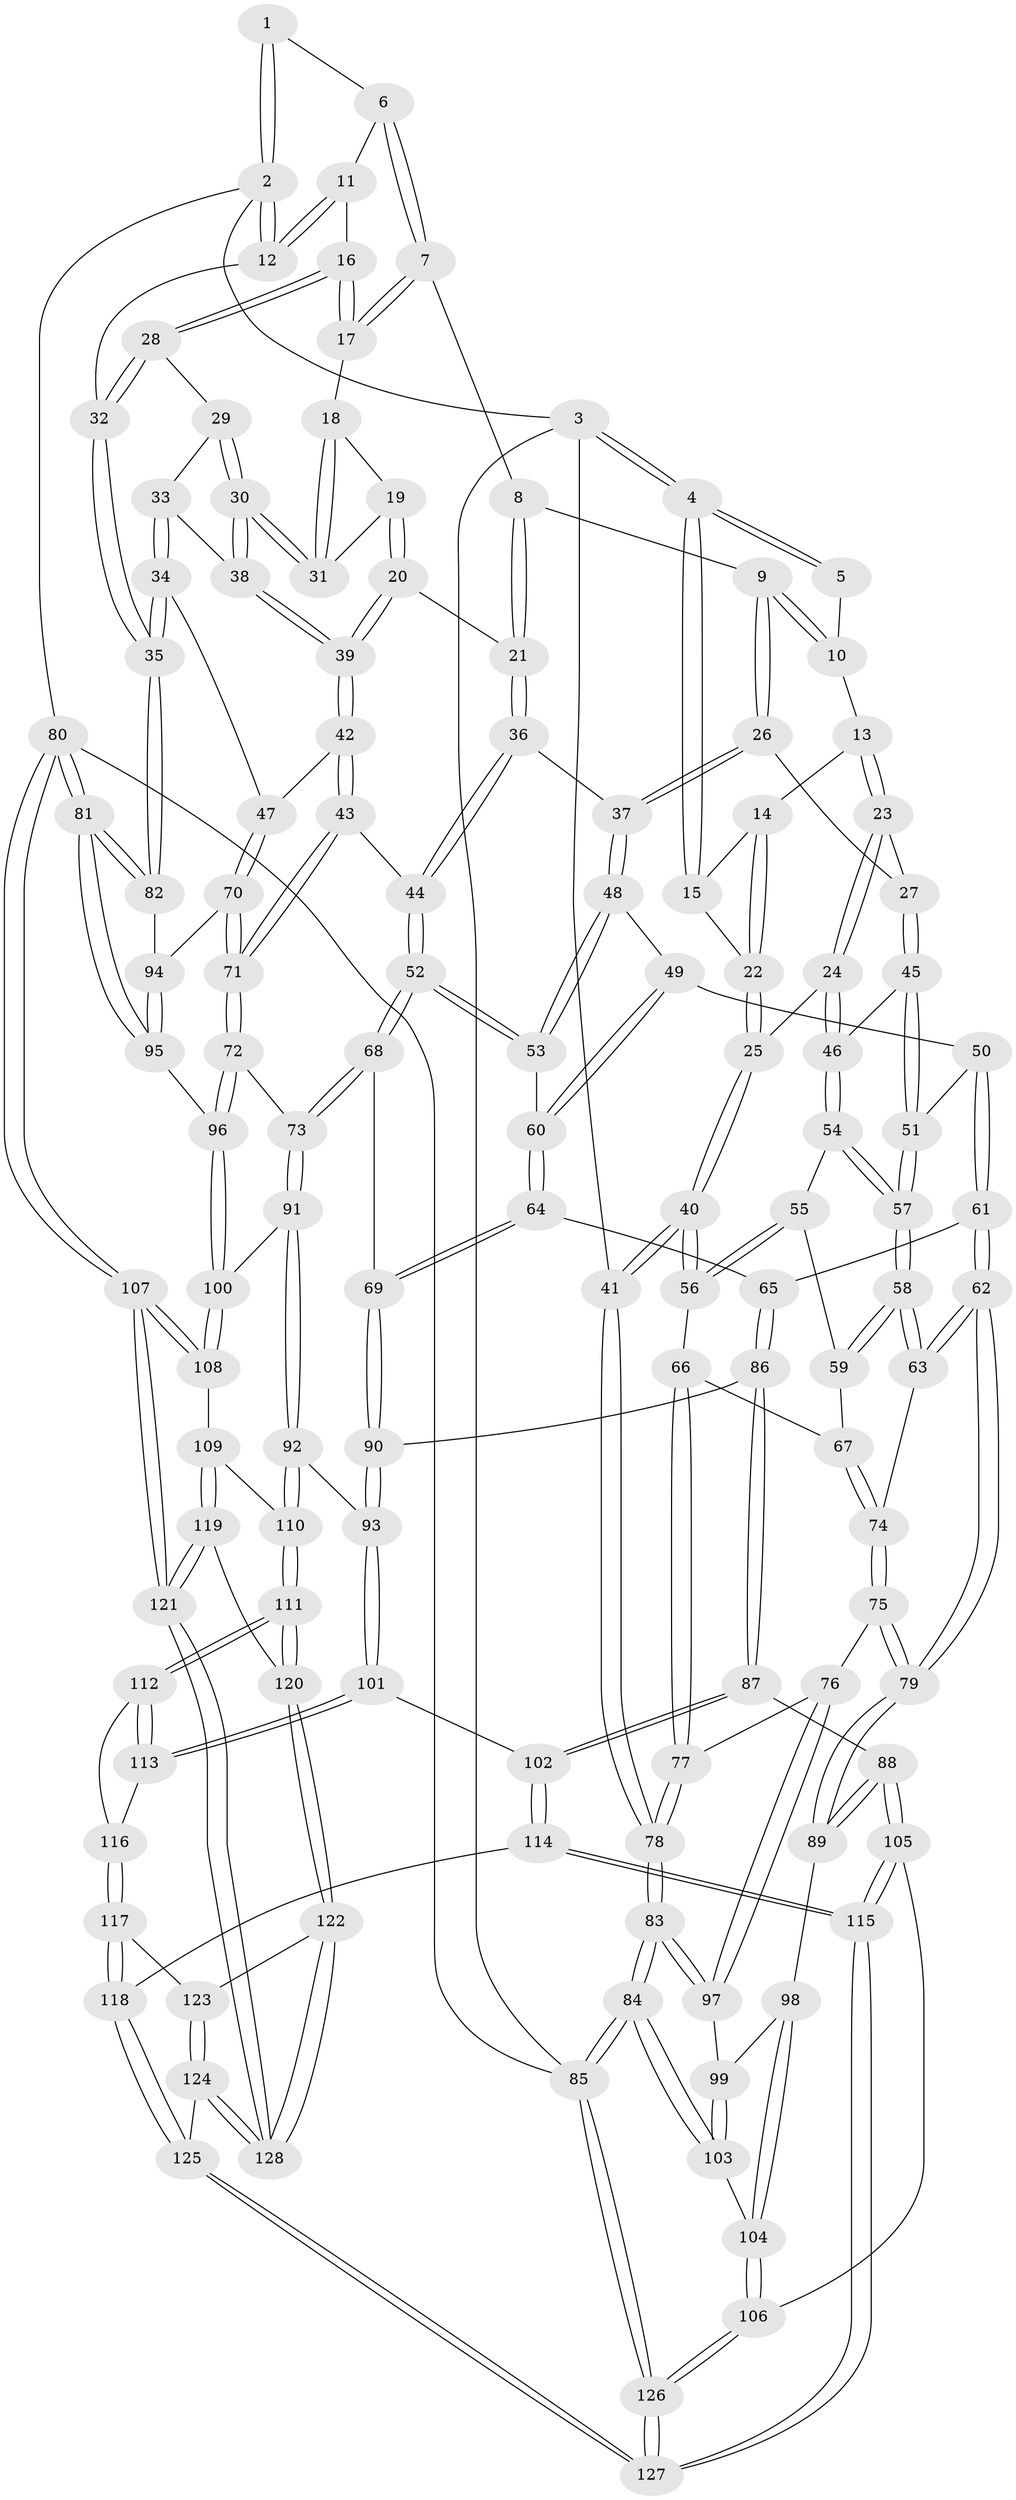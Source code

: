 // Generated by graph-tools (version 1.1) at 2025/27/03/09/25 03:27:09]
// undirected, 128 vertices, 317 edges
graph export_dot {
graph [start="1"]
  node [color=gray90,style=filled];
  1 [pos="+0.725684688219522+0"];
  2 [pos="+1+0"];
  3 [pos="+0+0"];
  4 [pos="+0+0"];
  5 [pos="+0.4364574072259167+0"];
  6 [pos="+0.743300659904487+0"];
  7 [pos="+0.760257174873041+0.02744531858453517"];
  8 [pos="+0.7027779415258646+0.07826702829617026"];
  9 [pos="+0.5618001441417806+0.15907858949283046"];
  10 [pos="+0.4396285342382079+0"];
  11 [pos="+1+0.06713152178989067"];
  12 [pos="+1+0.026555610259868464"];
  13 [pos="+0.3821271305494856+0.12431184491264104"];
  14 [pos="+0.37055576011834873+0.1298834290605079"];
  15 [pos="+0.1525201841230674+0.037687311750815376"];
  16 [pos="+0.8525945681620333+0.10473405494512815"];
  17 [pos="+0.7763013390979114+0.05050710151848308"];
  18 [pos="+0.7742669051194867+0.06267407086018821"];
  19 [pos="+0.7123004423768271+0.23741070455654512"];
  20 [pos="+0.682121131585318+0.2614781398250073"];
  21 [pos="+0.6518459094174807+0.2579688527888981"];
  22 [pos="+0.26437136614028756+0.21570927440557996"];
  23 [pos="+0.4645280405999971+0.24218991536506004"];
  24 [pos="+0.2888459575411866+0.2942100155059433"];
  25 [pos="+0.26008296138677994+0.2492568584361704"];
  26 [pos="+0.5380555464454085+0.25650817258583286"];
  27 [pos="+0.4655011276070184+0.24262001287192994"];
  28 [pos="+0.8652007353092367+0.1329894011200582"];
  29 [pos="+0.8693640534968258+0.15977048233670596"];
  30 [pos="+0.7940520087938414+0.2609786952828167"];
  31 [pos="+0.7798610388177828+0.24364408201893134"];
  32 [pos="+1+0.2987178777936127"];
  33 [pos="+0.8976702339532766+0.23549623342762693"];
  34 [pos="+1+0.41078517960034655"];
  35 [pos="+1+0.4181665576275907"];
  36 [pos="+0.6236821862370129+0.2641506514413296"];
  37 [pos="+0.5385205990154719+0.2571410283004697"];
  38 [pos="+0.8057484196545653+0.29728148800639703"];
  39 [pos="+0.7867793153897346+0.3755691569154688"];
  40 [pos="+0+0.31010130645040695"];
  41 [pos="+0+0.30334547524653255"];
  42 [pos="+0.7967624670059607+0.4352810616873674"];
  43 [pos="+0.7648303763430885+0.4604128571519871"];
  44 [pos="+0.7161394640522778+0.46798209556553116"];
  45 [pos="+0.3792611525575802+0.3927906983292868"];
  46 [pos="+0.2910823895790732+0.32427344589810503"];
  47 [pos="+0.9293131542055342+0.43443758035330343"];
  48 [pos="+0.5328921799466538+0.40452111022808546"];
  49 [pos="+0.47040072200545374+0.43847553807101786"];
  50 [pos="+0.4687371268711682+0.439006406759642"];
  51 [pos="+0.38433607256028884+0.40000270917293607"];
  52 [pos="+0.6816501076580069+0.47954258825432866"];
  53 [pos="+0.6222802782057795+0.45569799289118285"];
  54 [pos="+0.23028110218203368+0.40316307888114056"];
  55 [pos="+0.1950275590036237+0.4086112868285949"];
  56 [pos="+0+0.3282998609641164"];
  57 [pos="+0.2915358579462262+0.5142679921118041"];
  58 [pos="+0.29208641297684357+0.5310242681625685"];
  59 [pos="+0.172086937957204+0.5143660794448895"];
  60 [pos="+0.5272716976058652+0.5495834173636079"];
  61 [pos="+0.4098810217819925+0.5637512615832181"];
  62 [pos="+0.3349125411120195+0.5838165411703058"];
  63 [pos="+0.2995316553846829+0.548134133147738"];
  64 [pos="+0.5240489327004904+0.6015494871092381"];
  65 [pos="+0.47623742037185135+0.6090869057156595"];
  66 [pos="+0.08669387202247168+0.5434196843461454"];
  67 [pos="+0.12235690891942531+0.5435695557066739"];
  68 [pos="+0.6436436726145801+0.5690157165381134"];
  69 [pos="+0.5794569431618591+0.6172287402547217"];
  70 [pos="+0.872198059495763+0.6459882845826187"];
  71 [pos="+0.8130344556304835+0.6488442563698064"];
  72 [pos="+0.808701728409662+0.655505268187562"];
  73 [pos="+0.7190295804940138+0.6957800308927264"];
  74 [pos="+0.19092990676358193+0.597420228052116"];
  75 [pos="+0.18905918227005583+0.6354894129091074"];
  76 [pos="+0.14706147864815278+0.6818494295494367"];
  77 [pos="+0.08221974322604014+0.614224371892211"];
  78 [pos="+0+0.9102724677887581"];
  79 [pos="+0.31686015255974864+0.6775017357579637"];
  80 [pos="+1+1"];
  81 [pos="+1+0.9187776249439403"];
  82 [pos="+1+0.4310165836940591"];
  83 [pos="+0+0.9812470813993514"];
  84 [pos="+0+1"];
  85 [pos="+0+1"];
  86 [pos="+0.4620650013574596+0.7272948922294548"];
  87 [pos="+0.42228752600353137+0.7652188900201096"];
  88 [pos="+0.39144861157239047+0.7746443175252734"];
  89 [pos="+0.32068165563172535+0.7285502781817351"];
  90 [pos="+0.5856214213504531+0.7148240164185448"];
  91 [pos="+0.7020639396205639+0.7231228509935781"];
  92 [pos="+0.6512430899815007+0.7760590028286959"];
  93 [pos="+0.6465004720632922+0.7764804401570354"];
  94 [pos="+0.9263112635818338+0.6559732228860458"];
  95 [pos="+0.9454534244025639+0.7428958654540729"];
  96 [pos="+0.8531016975428837+0.7979277031333455"];
  97 [pos="+0.15306628942368633+0.7571964400519321"];
  98 [pos="+0.24396899451752913+0.7644758996116341"];
  99 [pos="+0.18915419234284758+0.7644500027752786"];
  100 [pos="+0.8509466173998624+0.8030516657844377"];
  101 [pos="+0.6121578932435805+0.815748891526796"];
  102 [pos="+0.5478742420885814+0.8402552870713403"];
  103 [pos="+0.19676334888763275+0.9290790545857068"];
  104 [pos="+0.26024124491193895+0.9156010558757792"];
  105 [pos="+0.3851945933501799+0.9051854943911345"];
  106 [pos="+0.29131418267783943+0.9276432216816234"];
  107 [pos="+1+1"];
  108 [pos="+0.844534112436132+0.8353591728374665"];
  109 [pos="+0.7654032600683867+0.8551317490776349"];
  110 [pos="+0.6914836332404983+0.8122862257178558"];
  111 [pos="+0.6769109423830991+0.9372640813537185"];
  112 [pos="+0.673480859950363+0.9355175316862516"];
  113 [pos="+0.6179135504554133+0.8607973379280569"];
  114 [pos="+0.5095322855073381+0.9251141671907552"];
  115 [pos="+0.39250091988841024+0.9130241132425045"];
  116 [pos="+0.599980432108988+0.9343785970454864"];
  117 [pos="+0.5912218585462505+0.9430098651620235"];
  118 [pos="+0.5186925623027969+0.9373218072654462"];
  119 [pos="+0.7485101012751223+0.9179340590495211"];
  120 [pos="+0.6937510468992207+0.9558520477480343"];
  121 [pos="+1+1"];
  122 [pos="+0.6877930605521639+0.9973667578644692"];
  123 [pos="+0.6007152684175312+0.9637897033052382"];
  124 [pos="+0.5381016707446057+1"];
  125 [pos="+0.5306438646079997+1"];
  126 [pos="+0.2528494186490828+1"];
  127 [pos="+0.42207441823870506+1"];
  128 [pos="+0.7289480153678205+1"];
  1 -- 2;
  1 -- 2;
  1 -- 6;
  2 -- 3;
  2 -- 12;
  2 -- 12;
  2 -- 80;
  3 -- 4;
  3 -- 4;
  3 -- 41;
  3 -- 85;
  4 -- 5;
  4 -- 5;
  4 -- 15;
  4 -- 15;
  5 -- 10;
  6 -- 7;
  6 -- 7;
  6 -- 11;
  7 -- 8;
  7 -- 17;
  7 -- 17;
  8 -- 9;
  8 -- 21;
  8 -- 21;
  9 -- 10;
  9 -- 10;
  9 -- 26;
  9 -- 26;
  10 -- 13;
  11 -- 12;
  11 -- 12;
  11 -- 16;
  12 -- 32;
  13 -- 14;
  13 -- 23;
  13 -- 23;
  14 -- 15;
  14 -- 22;
  14 -- 22;
  15 -- 22;
  16 -- 17;
  16 -- 17;
  16 -- 28;
  16 -- 28;
  17 -- 18;
  18 -- 19;
  18 -- 31;
  18 -- 31;
  19 -- 20;
  19 -- 20;
  19 -- 31;
  20 -- 21;
  20 -- 39;
  20 -- 39;
  21 -- 36;
  21 -- 36;
  22 -- 25;
  22 -- 25;
  23 -- 24;
  23 -- 24;
  23 -- 27;
  24 -- 25;
  24 -- 46;
  24 -- 46;
  25 -- 40;
  25 -- 40;
  26 -- 27;
  26 -- 37;
  26 -- 37;
  27 -- 45;
  27 -- 45;
  28 -- 29;
  28 -- 32;
  28 -- 32;
  29 -- 30;
  29 -- 30;
  29 -- 33;
  30 -- 31;
  30 -- 31;
  30 -- 38;
  30 -- 38;
  32 -- 35;
  32 -- 35;
  33 -- 34;
  33 -- 34;
  33 -- 38;
  34 -- 35;
  34 -- 35;
  34 -- 47;
  35 -- 82;
  35 -- 82;
  36 -- 37;
  36 -- 44;
  36 -- 44;
  37 -- 48;
  37 -- 48;
  38 -- 39;
  38 -- 39;
  39 -- 42;
  39 -- 42;
  40 -- 41;
  40 -- 41;
  40 -- 56;
  40 -- 56;
  41 -- 78;
  41 -- 78;
  42 -- 43;
  42 -- 43;
  42 -- 47;
  43 -- 44;
  43 -- 71;
  43 -- 71;
  44 -- 52;
  44 -- 52;
  45 -- 46;
  45 -- 51;
  45 -- 51;
  46 -- 54;
  46 -- 54;
  47 -- 70;
  47 -- 70;
  48 -- 49;
  48 -- 53;
  48 -- 53;
  49 -- 50;
  49 -- 60;
  49 -- 60;
  50 -- 51;
  50 -- 61;
  50 -- 61;
  51 -- 57;
  51 -- 57;
  52 -- 53;
  52 -- 53;
  52 -- 68;
  52 -- 68;
  53 -- 60;
  54 -- 55;
  54 -- 57;
  54 -- 57;
  55 -- 56;
  55 -- 56;
  55 -- 59;
  56 -- 66;
  57 -- 58;
  57 -- 58;
  58 -- 59;
  58 -- 59;
  58 -- 63;
  58 -- 63;
  59 -- 67;
  60 -- 64;
  60 -- 64;
  61 -- 62;
  61 -- 62;
  61 -- 65;
  62 -- 63;
  62 -- 63;
  62 -- 79;
  62 -- 79;
  63 -- 74;
  64 -- 65;
  64 -- 69;
  64 -- 69;
  65 -- 86;
  65 -- 86;
  66 -- 67;
  66 -- 77;
  66 -- 77;
  67 -- 74;
  67 -- 74;
  68 -- 69;
  68 -- 73;
  68 -- 73;
  69 -- 90;
  69 -- 90;
  70 -- 71;
  70 -- 71;
  70 -- 94;
  71 -- 72;
  71 -- 72;
  72 -- 73;
  72 -- 96;
  72 -- 96;
  73 -- 91;
  73 -- 91;
  74 -- 75;
  74 -- 75;
  75 -- 76;
  75 -- 79;
  75 -- 79;
  76 -- 77;
  76 -- 97;
  76 -- 97;
  77 -- 78;
  77 -- 78;
  78 -- 83;
  78 -- 83;
  79 -- 89;
  79 -- 89;
  80 -- 81;
  80 -- 81;
  80 -- 107;
  80 -- 107;
  80 -- 85;
  81 -- 82;
  81 -- 82;
  81 -- 95;
  81 -- 95;
  82 -- 94;
  83 -- 84;
  83 -- 84;
  83 -- 97;
  83 -- 97;
  84 -- 85;
  84 -- 85;
  84 -- 103;
  84 -- 103;
  85 -- 126;
  85 -- 126;
  86 -- 87;
  86 -- 87;
  86 -- 90;
  87 -- 88;
  87 -- 102;
  87 -- 102;
  88 -- 89;
  88 -- 89;
  88 -- 105;
  88 -- 105;
  89 -- 98;
  90 -- 93;
  90 -- 93;
  91 -- 92;
  91 -- 92;
  91 -- 100;
  92 -- 93;
  92 -- 110;
  92 -- 110;
  93 -- 101;
  93 -- 101;
  94 -- 95;
  94 -- 95;
  95 -- 96;
  96 -- 100;
  96 -- 100;
  97 -- 99;
  98 -- 99;
  98 -- 104;
  98 -- 104;
  99 -- 103;
  99 -- 103;
  100 -- 108;
  100 -- 108;
  101 -- 102;
  101 -- 113;
  101 -- 113;
  102 -- 114;
  102 -- 114;
  103 -- 104;
  104 -- 106;
  104 -- 106;
  105 -- 106;
  105 -- 115;
  105 -- 115;
  106 -- 126;
  106 -- 126;
  107 -- 108;
  107 -- 108;
  107 -- 121;
  107 -- 121;
  108 -- 109;
  109 -- 110;
  109 -- 119;
  109 -- 119;
  110 -- 111;
  110 -- 111;
  111 -- 112;
  111 -- 112;
  111 -- 120;
  111 -- 120;
  112 -- 113;
  112 -- 113;
  112 -- 116;
  113 -- 116;
  114 -- 115;
  114 -- 115;
  114 -- 118;
  115 -- 127;
  115 -- 127;
  116 -- 117;
  116 -- 117;
  117 -- 118;
  117 -- 118;
  117 -- 123;
  118 -- 125;
  118 -- 125;
  119 -- 120;
  119 -- 121;
  119 -- 121;
  120 -- 122;
  120 -- 122;
  121 -- 128;
  121 -- 128;
  122 -- 123;
  122 -- 128;
  122 -- 128;
  123 -- 124;
  123 -- 124;
  124 -- 125;
  124 -- 128;
  124 -- 128;
  125 -- 127;
  125 -- 127;
  126 -- 127;
  126 -- 127;
}
